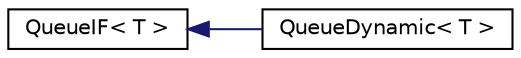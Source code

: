 digraph G
{
  edge [fontname="Helvetica",fontsize="10",labelfontname="Helvetica",labelfontsize="10"];
  node [fontname="Helvetica",fontsize="10",shape=record];
  rankdir="LR";
  Node1 [label="QueueIF\< T \>",height=0.2,width=0.4,color="black", fillcolor="white", style="filled",URL="$dd/d70/interfaceQueueIF_3_01T_01_4.html"];
  Node1 -> Node2 [dir="back",color="midnightblue",fontsize="10",style="solid",fontname="Helvetica"];
  Node2 [label="QueueDynamic\< T \>",height=0.2,width=0.4,color="black", fillcolor="white", style="filled",URL="$d6/d53/classQueueDynamic_3_01T_01_4.html"];
}
